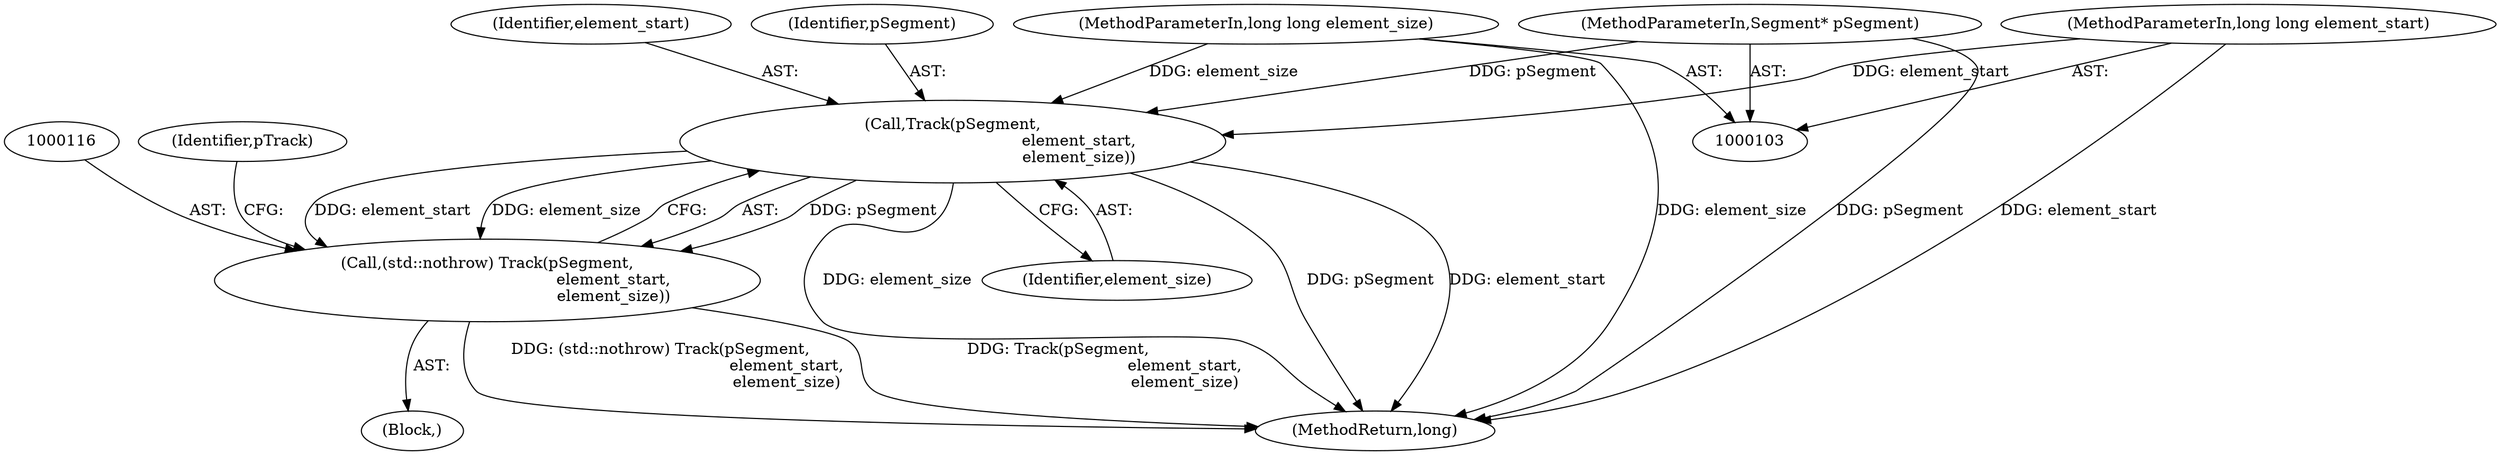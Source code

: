 digraph "1_Android_04839626ed859623901ebd3a5fd483982186b59d_17@pointer" {
"1000117" [label="(Call,Track(pSegment,\n                                                   element_start,\n                                                   element_size))"];
"1000104" [label="(MethodParameterIn,Segment* pSegment)"];
"1000106" [label="(MethodParameterIn,long long element_start)"];
"1000107" [label="(MethodParameterIn,long long element_size)"];
"1000115" [label="(Call,(std::nothrow) Track(pSegment,\n                                                   element_start,\n                                                   element_size))"];
"1000147" [label="(MethodReturn,long)"];
"1000109" [label="(Block,)"];
"1000115" [label="(Call,(std::nothrow) Track(pSegment,\n                                                   element_start,\n                                                   element_size))"];
"1000117" [label="(Call,Track(pSegment,\n                                                   element_start,\n                                                   element_size))"];
"1000123" [label="(Identifier,pTrack)"];
"1000104" [label="(MethodParameterIn,Segment* pSegment)"];
"1000120" [label="(Identifier,element_size)"];
"1000106" [label="(MethodParameterIn,long long element_start)"];
"1000119" [label="(Identifier,element_start)"];
"1000118" [label="(Identifier,pSegment)"];
"1000107" [label="(MethodParameterIn,long long element_size)"];
"1000117" -> "1000115"  [label="AST: "];
"1000117" -> "1000120"  [label="CFG: "];
"1000118" -> "1000117"  [label="AST: "];
"1000119" -> "1000117"  [label="AST: "];
"1000120" -> "1000117"  [label="AST: "];
"1000115" -> "1000117"  [label="CFG: "];
"1000117" -> "1000147"  [label="DDG: pSegment"];
"1000117" -> "1000147"  [label="DDG: element_start"];
"1000117" -> "1000147"  [label="DDG: element_size"];
"1000117" -> "1000115"  [label="DDG: pSegment"];
"1000117" -> "1000115"  [label="DDG: element_start"];
"1000117" -> "1000115"  [label="DDG: element_size"];
"1000104" -> "1000117"  [label="DDG: pSegment"];
"1000106" -> "1000117"  [label="DDG: element_start"];
"1000107" -> "1000117"  [label="DDG: element_size"];
"1000104" -> "1000103"  [label="AST: "];
"1000104" -> "1000147"  [label="DDG: pSegment"];
"1000106" -> "1000103"  [label="AST: "];
"1000106" -> "1000147"  [label="DDG: element_start"];
"1000107" -> "1000103"  [label="AST: "];
"1000107" -> "1000147"  [label="DDG: element_size"];
"1000115" -> "1000109"  [label="AST: "];
"1000116" -> "1000115"  [label="AST: "];
"1000123" -> "1000115"  [label="CFG: "];
"1000115" -> "1000147"  [label="DDG: Track(pSegment,\n                                                   element_start,\n                                                   element_size)"];
"1000115" -> "1000147"  [label="DDG: (std::nothrow) Track(pSegment,\n                                                   element_start,\n                                                   element_size)"];
}
